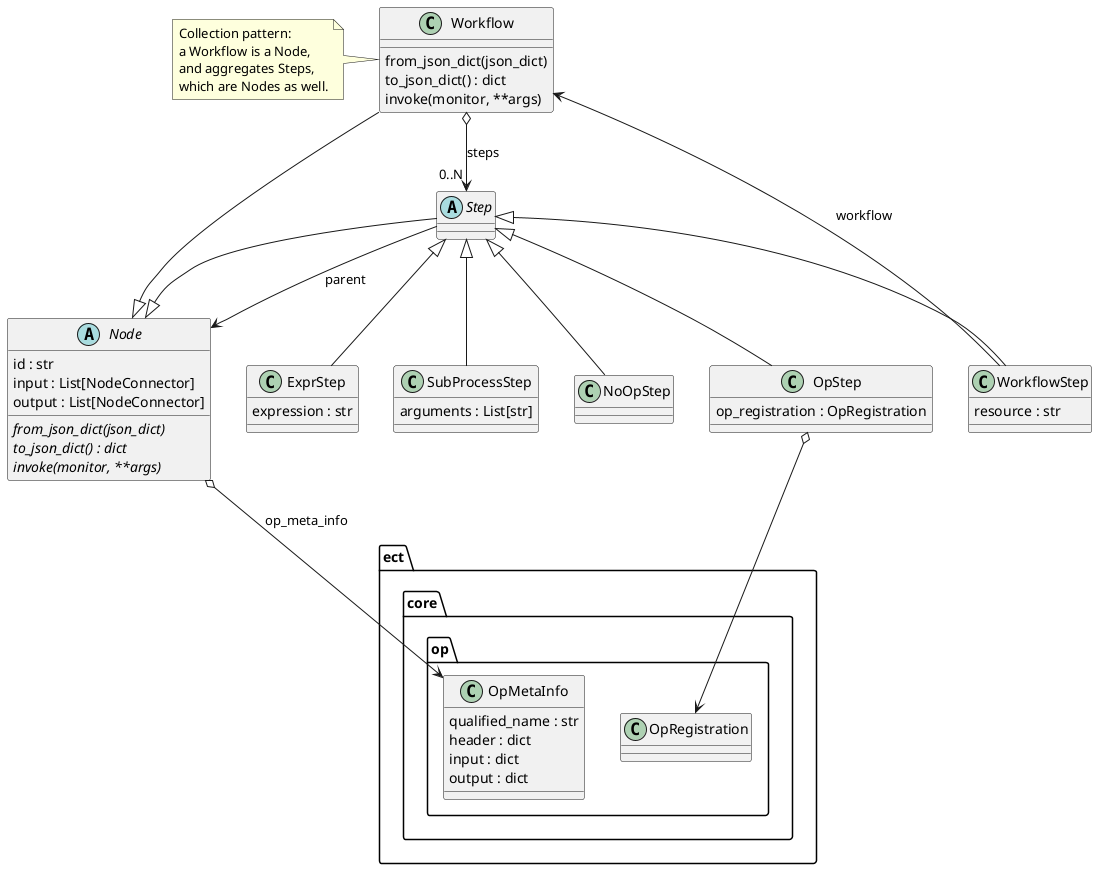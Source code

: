@startuml

abstract Node {
    id : str
    input : List[NodeConnector]
    output : List[NodeConnector]
    {abstract} from_json_dict(json_dict)
    {abstract} to_json_dict() : dict
    {abstract} invoke(monitor, **args)
}

class Workflow extends Node {
    from_json_dict(json_dict)
    to_json_dict() : dict
    invoke(monitor, **args)
}

abstract class Step extends Node {
}

class WorkflowStep extends Step {
    resource : str
}

class OpStep extends Step {
    op_registration : OpRegistration
}

class ExprStep extends Step {
    expression : str
}

class SubProcessStep extends Step {
    arguments : List[str]
}

class NoOpStep extends Step {
}

class ect.core.op.OpMetaInfo {
    qualified_name : str
    header : dict
    input : dict
    output : dict
}

WorkflowStep --> Workflow: workflow
OpStep o--> ect.core.op.OpRegistration
Node o--> ect.core.op.OpMetaInfo: op_meta_info
Workflow o--> "0..N" Step: steps
Step --> Node : parent


note left of Workflow
Collection pattern:
a Workflow is a Node,
and aggregates Steps,
which are Nodes as well.
end note

@enduml